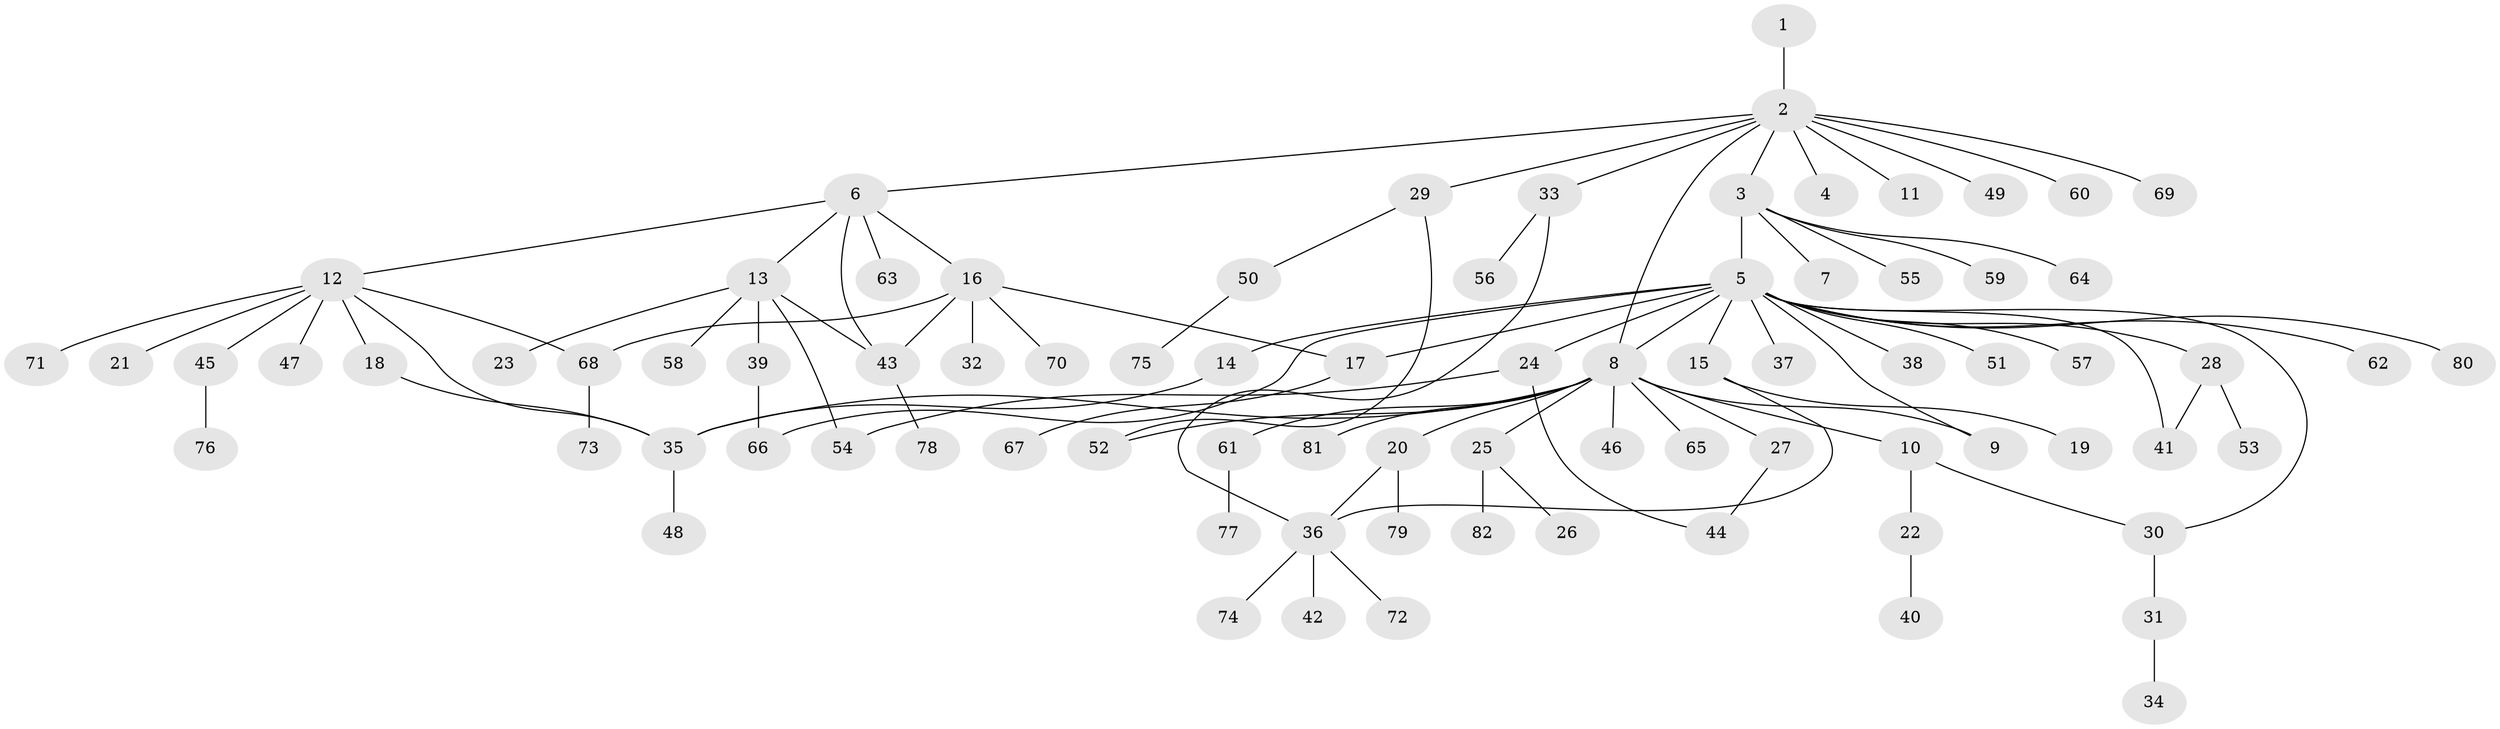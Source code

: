 // coarse degree distribution, {1: 0.576271186440678, 12: 0.03389830508474576, 5: 0.05084745762711865, 15: 0.01694915254237288, 2: 0.1864406779661017, 4: 0.05084745762711865, 7: 0.03389830508474576, 6: 0.01694915254237288, 3: 0.03389830508474576}
// Generated by graph-tools (version 1.1) at 2025/23/03/03/25 07:23:53]
// undirected, 82 vertices, 98 edges
graph export_dot {
graph [start="1"]
  node [color=gray90,style=filled];
  1;
  2;
  3;
  4;
  5;
  6;
  7;
  8;
  9;
  10;
  11;
  12;
  13;
  14;
  15;
  16;
  17;
  18;
  19;
  20;
  21;
  22;
  23;
  24;
  25;
  26;
  27;
  28;
  29;
  30;
  31;
  32;
  33;
  34;
  35;
  36;
  37;
  38;
  39;
  40;
  41;
  42;
  43;
  44;
  45;
  46;
  47;
  48;
  49;
  50;
  51;
  52;
  53;
  54;
  55;
  56;
  57;
  58;
  59;
  60;
  61;
  62;
  63;
  64;
  65;
  66;
  67;
  68;
  69;
  70;
  71;
  72;
  73;
  74;
  75;
  76;
  77;
  78;
  79;
  80;
  81;
  82;
  1 -- 2;
  2 -- 3;
  2 -- 4;
  2 -- 6;
  2 -- 8;
  2 -- 11;
  2 -- 29;
  2 -- 33;
  2 -- 49;
  2 -- 60;
  2 -- 69;
  3 -- 5;
  3 -- 7;
  3 -- 55;
  3 -- 59;
  3 -- 64;
  5 -- 8;
  5 -- 9;
  5 -- 14;
  5 -- 15;
  5 -- 17;
  5 -- 24;
  5 -- 28;
  5 -- 30;
  5 -- 37;
  5 -- 38;
  5 -- 41;
  5 -- 51;
  5 -- 57;
  5 -- 62;
  5 -- 66;
  5 -- 80;
  6 -- 12;
  6 -- 13;
  6 -- 16;
  6 -- 43;
  6 -- 63;
  8 -- 9;
  8 -- 10;
  8 -- 20;
  8 -- 25;
  8 -- 27;
  8 -- 35;
  8 -- 46;
  8 -- 52;
  8 -- 61;
  8 -- 65;
  8 -- 81;
  10 -- 22;
  10 -- 30;
  12 -- 18;
  12 -- 21;
  12 -- 35;
  12 -- 45;
  12 -- 47;
  12 -- 68;
  12 -- 71;
  13 -- 23;
  13 -- 39;
  13 -- 43;
  13 -- 54;
  13 -- 58;
  14 -- 35;
  15 -- 19;
  15 -- 36;
  16 -- 17;
  16 -- 32;
  16 -- 43;
  16 -- 68;
  16 -- 70;
  17 -- 67;
  18 -- 35;
  20 -- 36;
  20 -- 79;
  22 -- 40;
  24 -- 44;
  24 -- 54;
  25 -- 26;
  25 -- 82;
  27 -- 44;
  28 -- 41;
  28 -- 53;
  29 -- 50;
  29 -- 52;
  30 -- 31;
  31 -- 34;
  33 -- 36;
  33 -- 56;
  35 -- 48;
  36 -- 42;
  36 -- 72;
  36 -- 74;
  39 -- 66;
  43 -- 78;
  45 -- 76;
  50 -- 75;
  61 -- 77;
  68 -- 73;
}
